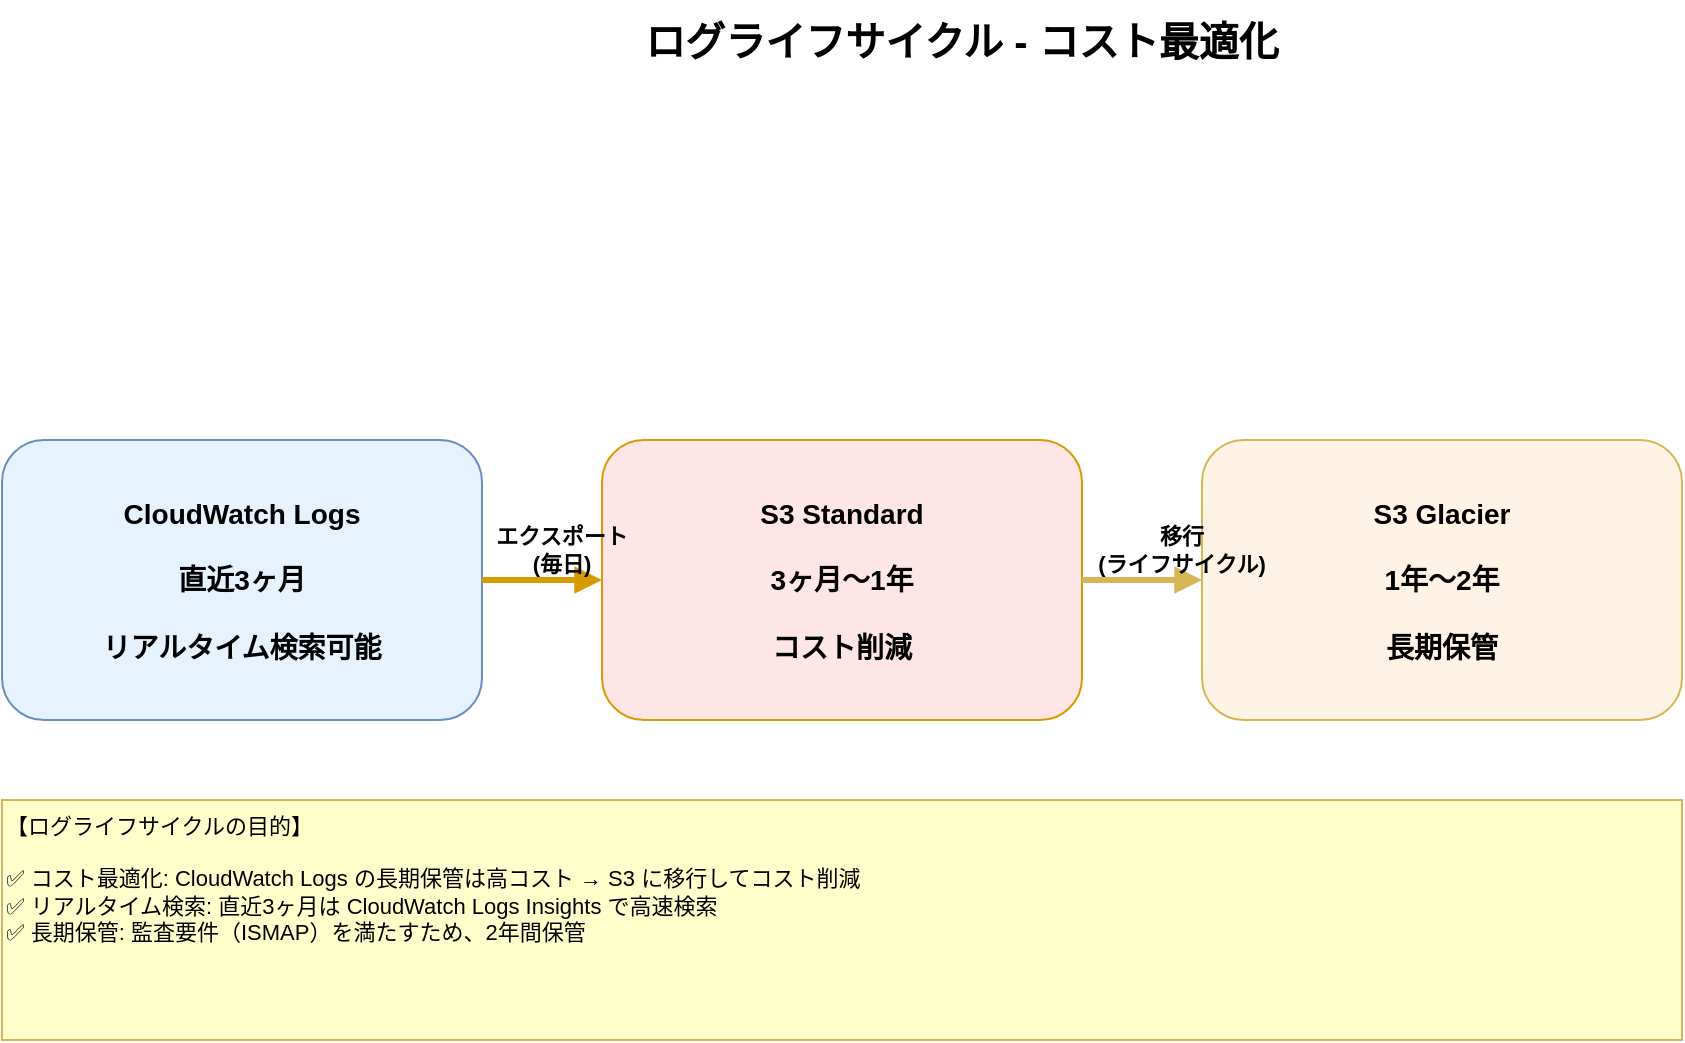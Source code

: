 <mxfile version="24.0.0">
  <diagram name="ログライフサイクル" id="log-lifecycle">
    <mxGraphModel dx="1422" dy="794" grid="1" gridSize="10" guides="1" tooltips="1" connect="1" arrows="1" fold="1" page="1" pageScale="1" pageWidth="1169" pageHeight="827" math="0" shadow="0">
      <root>
        <mxCell id="0" />
        <mxCell id="1" parent="0" />

        <!-- Title -->
        <mxCell id="title" value="ログライフサイクル - コスト最適化" style="text;html=1;strokeColor=none;fillColor=none;align=center;verticalAlign=middle;whiteSpace=wrap;rounded=0;fontSize=20;fontStyle=1" vertex="1" parent="1">
          <mxGeometry x="300" y="20" width="600" height="40" as="geometry" />
        </mxCell>

        <!-- CloudWatch Logs -->
        <mxCell id="cw-logs" value="CloudWatch Logs&#xa;&#xa;直近3ヶ月&#xa;&#xa;リアルタイム検索可能" style="rounded=1;whiteSpace=wrap;html=1;fillColor=#e6f3ff;strokeColor=#6c8ebf;fontSize=14;fontStyle=1;align=center;" vertex="1" parent="1">
          <mxGeometry x="120" y="240" width="240" height="140" as="geometry" />
        </mxCell>

        <!-- S3 Standard -->
        <mxCell id="s3-standard" value="S3 Standard&#xa;&#xa;3ヶ月～1年&#xa;&#xa;コスト削減" style="rounded=1;whiteSpace=wrap;html=1;fillColor=#ffe6e6;strokeColor=#d79b00;fontSize=14;fontStyle=1;align=center;" vertex="1" parent="1">
          <mxGeometry x="420" y="240" width="240" height="140" as="geometry" />
        </mxCell>

        <!-- S3 Glacier -->
        <mxCell id="s3-glacier" value="S3 Glacier&#xa;&#xa;1年～2年&#xa;&#xa;長期保管" style="rounded=1;whiteSpace=wrap;html=1;fillColor=#fff3e6;strokeColor=#d6b656;fontSize=14;fontStyle=1;align=center;" vertex="1" parent="1">
          <mxGeometry x="720" y="240" width="240" height="140" as="geometry" />
        </mxCell>

        <!-- Arrows -->
        <mxCell id="arrow1" style="edgeStyle=orthogonalEdgeStyle;rounded=0;orthogonalLoop=1;jettySize=auto;html=1;strokeWidth=3;endArrow=block;endFill=1;strokeColor=#d79b00;" edge="1" parent="1" source="cw-logs" target="s3-standard">
          <mxGeometry relative="1" as="geometry" />
        </mxCell>

        <mxCell id="arrow2" style="edgeStyle=orthogonalEdgeStyle;rounded=0;orthogonalLoop=1;jettySize=auto;html=1;strokeWidth=3;endArrow=block;endFill=1;strokeColor=#d6b656;" edge="1" parent="1" source="s3-standard" target="s3-glacier">
          <mxGeometry relative="1" as="geometry" />
        </mxCell>

        <!-- Labels -->
        <mxCell id="label1" value="エクスポート&#xa;(毎日)" style="text;html=1;strokeColor=none;fillColor=none;align=center;verticalAlign=middle;whiteSpace=wrap;rounded=0;fontSize=11;fontStyle=1" vertex="1" parent="1">
          <mxGeometry x="360" y="280" width="80" height="30" as="geometry" />
        </mxCell>

        <mxCell id="label2" value="移行&#xa;(ライフサイクル)" style="text;html=1;strokeColor=none;fillColor=none;align=center;verticalAlign=middle;whiteSpace=wrap;rounded=0;fontSize=11;fontStyle=1" vertex="1" parent="1">
          <mxGeometry x="660" y="280" width="100" height="30" as="geometry" />
        </mxCell>

        <!-- Note -->
        <mxCell id="note" value="【ログライフサイクルの目的】&#xa;&#xa;✅ コスト最適化: CloudWatch Logs の長期保管は高コスト → S3 に移行してコスト削減&#xa;✅ リアルタイム検索: 直近3ヶ月は CloudWatch Logs Insights で高速検索&#xa;✅ 長期保管: 監査要件（ISMAP）を満たすため、2年間保管" style="rounded=0;whiteSpace=wrap;html=1;fillColor=#ffffcc;strokeColor=#d6b656;align=left;verticalAlign=top;fontSize=11;" vertex="1" parent="1">
          <mxGeometry x="120" y="420" width="840" height="120" as="geometry" />
        </mxCell>

      </root>
    </mxGraphModel>
  </diagram>
</mxfile>
